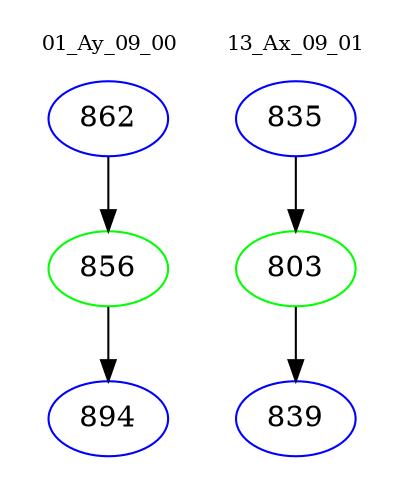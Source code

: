 digraph{
subgraph cluster_0 {
color = white
label = "01_Ay_09_00";
fontsize=10;
T0_862 [label="862", color="blue"]
T0_862 -> T0_856 [color="black"]
T0_856 [label="856", color="green"]
T0_856 -> T0_894 [color="black"]
T0_894 [label="894", color="blue"]
}
subgraph cluster_1 {
color = white
label = "13_Ax_09_01";
fontsize=10;
T1_835 [label="835", color="blue"]
T1_835 -> T1_803 [color="black"]
T1_803 [label="803", color="green"]
T1_803 -> T1_839 [color="black"]
T1_839 [label="839", color="blue"]
}
}

